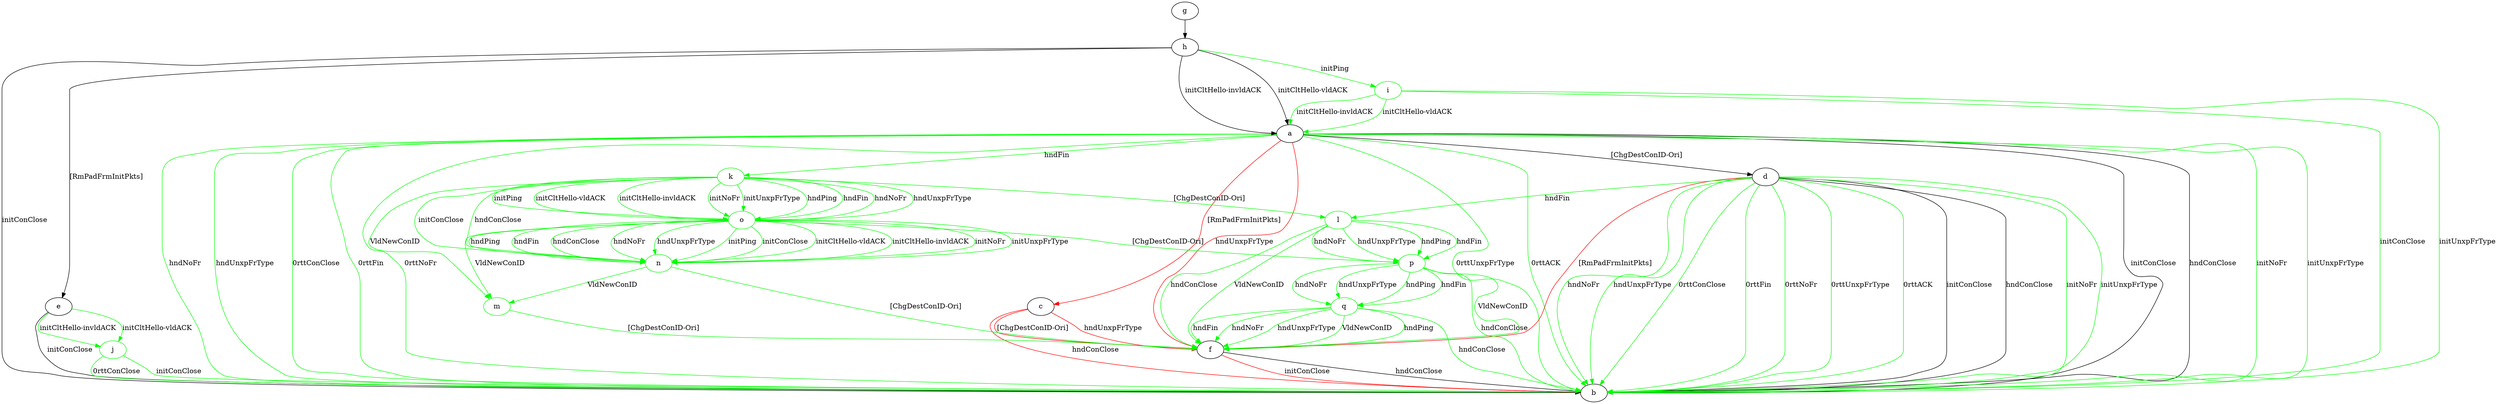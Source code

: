 digraph "" {
	a -> b	[key=0,
		label="initConClose "];
	a -> b	[key=1,
		label="hndConClose "];
	a -> b	[key=2,
		color=green,
		label="initNoFr "];
	a -> b	[key=3,
		color=green,
		label="initUnxpFrType "];
	a -> b	[key=4,
		color=green,
		label="hndNoFr "];
	a -> b	[key=5,
		color=green,
		label="hndUnxpFrType "];
	a -> b	[key=6,
		color=green,
		label="0rttConClose "];
	a -> b	[key=7,
		color=green,
		label="0rttFin "];
	a -> b	[key=8,
		color=green,
		label="0rttNoFr "];
	a -> b	[key=9,
		color=green,
		label="0rttUnxpFrType "];
	a -> b	[key=10,
		color=green,
		label="0rttACK "];
	a -> c	[key=0,
		color=red,
		label="[RmPadFrmInitPkts] "];
	a -> d	[key=0,
		label="[ChgDestConID-Ori] "];
	a -> f	[key=0,
		color=red,
		label="hndUnxpFrType "];
	k	[color=green];
	a -> k	[key=0,
		color=green,
		label="hndFin "];
	c -> b	[key=0,
		color=red,
		label="hndConClose "];
	c -> f	[key=0,
		color=red,
		label="hndUnxpFrType "];
	c -> f	[key=1,
		color=red,
		label="[ChgDestConID-Ori] "];
	d -> b	[key=0,
		label="initConClose "];
	d -> b	[key=1,
		label="hndConClose "];
	d -> b	[key=2,
		color=green,
		label="initNoFr "];
	d -> b	[key=3,
		color=green,
		label="initUnxpFrType "];
	d -> b	[key=4,
		color=green,
		label="hndNoFr "];
	d -> b	[key=5,
		color=green,
		label="hndUnxpFrType "];
	d -> b	[key=6,
		color=green,
		label="0rttConClose "];
	d -> b	[key=7,
		color=green,
		label="0rttFin "];
	d -> b	[key=8,
		color=green,
		label="0rttNoFr "];
	d -> b	[key=9,
		color=green,
		label="0rttUnxpFrType "];
	d -> b	[key=10,
		color=green,
		label="0rttACK "];
	d -> f	[key=0,
		color=red,
		label="[RmPadFrmInitPkts] "];
	l	[color=green];
	d -> l	[key=0,
		color=green,
		label="hndFin "];
	e -> b	[key=0,
		label="initConClose "];
	j	[color=green];
	e -> j	[key=0,
		color=green,
		label="initCltHello-vldACK "];
	e -> j	[key=1,
		color=green,
		label="initCltHello-invldACK "];
	f -> b	[key=0,
		label="hndConClose "];
	f -> b	[key=1,
		color=red,
		label="initConClose "];
	g -> h	[key=0];
	h -> a	[key=0,
		label="initCltHello-vldACK "];
	h -> a	[key=1,
		label="initCltHello-invldACK "];
	h -> b	[key=0,
		label="initConClose "];
	h -> e	[key=0,
		label="[RmPadFrmInitPkts] "];
	i	[color=green];
	h -> i	[key=0,
		color=green,
		label="initPing "];
	i -> a	[key=0,
		color=green,
		label="initCltHello-vldACK "];
	i -> a	[key=1,
		color=green,
		label="initCltHello-invldACK "];
	i -> b	[key=0,
		color=green,
		label="initConClose "];
	i -> b	[key=1,
		color=green,
		label="initUnxpFrType "];
	j -> b	[key=0,
		color=green,
		label="initConClose "];
	j -> b	[key=1,
		color=green,
		label="0rttConClose "];
	k -> l	[key=0,
		color=green,
		label="[ChgDestConID-Ori] "];
	m	[color=green];
	k -> m	[key=0,
		color=green,
		label="VldNewConID "];
	n	[color=green];
	k -> n	[key=0,
		color=green,
		label="initConClose "];
	k -> n	[key=1,
		color=green,
		label="hndConClose "];
	o	[color=green];
	k -> o	[key=0,
		color=green,
		label="initPing "];
	k -> o	[key=1,
		color=green,
		label="initCltHello-vldACK "];
	k -> o	[key=2,
		color=green,
		label="initCltHello-invldACK "];
	k -> o	[key=3,
		color=green,
		label="initNoFr "];
	k -> o	[key=4,
		color=green,
		label="initUnxpFrType "];
	k -> o	[key=5,
		color=green,
		label="hndPing "];
	k -> o	[key=6,
		color=green,
		label="hndFin "];
	k -> o	[key=7,
		color=green,
		label="hndNoFr "];
	k -> o	[key=8,
		color=green,
		label="hndUnxpFrType "];
	l -> f	[key=0,
		color=green,
		label="hndConClose "];
	l -> f	[key=1,
		color=green,
		label="VldNewConID "];
	p	[color=green];
	l -> p	[key=0,
		color=green,
		label="hndPing "];
	l -> p	[key=1,
		color=green,
		label="hndFin "];
	l -> p	[key=2,
		color=green,
		label="hndNoFr "];
	l -> p	[key=3,
		color=green,
		label="hndUnxpFrType "];
	m -> f	[key=0,
		color=green,
		label="[ChgDestConID-Ori] "];
	n -> f	[key=0,
		color=green,
		label="[ChgDestConID-Ori] "];
	n -> m	[key=0,
		color=green,
		label="VldNewConID "];
	o -> m	[key=0,
		color=green,
		label="VldNewConID "];
	o -> n	[key=0,
		color=green,
		label="initPing "];
	o -> n	[key=1,
		color=green,
		label="initConClose "];
	o -> n	[key=2,
		color=green,
		label="initCltHello-vldACK "];
	o -> n	[key=3,
		color=green,
		label="initCltHello-invldACK "];
	o -> n	[key=4,
		color=green,
		label="initNoFr "];
	o -> n	[key=5,
		color=green,
		label="initUnxpFrType "];
	o -> n	[key=6,
		color=green,
		label="hndPing "];
	o -> n	[key=7,
		color=green,
		label="hndFin "];
	o -> n	[key=8,
		color=green,
		label="hndConClose "];
	o -> n	[key=9,
		color=green,
		label="hndNoFr "];
	o -> n	[key=10,
		color=green,
		label="hndUnxpFrType "];
	o -> p	[key=0,
		color=green,
		label="[ChgDestConID-Ori] "];
	p -> b	[key=0,
		color=green,
		label="hndConClose "];
	p -> f	[key=0,
		color=green,
		label="VldNewConID "];
	q	[color=green];
	p -> q	[key=0,
		color=green,
		label="hndPing "];
	p -> q	[key=1,
		color=green,
		label="hndFin "];
	p -> q	[key=2,
		color=green,
		label="hndNoFr "];
	p -> q	[key=3,
		color=green,
		label="hndUnxpFrType "];
	q -> b	[key=0,
		color=green,
		label="hndConClose "];
	q -> f	[key=0,
		color=green,
		label="hndPing "];
	q -> f	[key=1,
		color=green,
		label="hndFin "];
	q -> f	[key=2,
		color=green,
		label="hndNoFr "];
	q -> f	[key=3,
		color=green,
		label="hndUnxpFrType "];
	q -> f	[key=4,
		color=green,
		label="VldNewConID "];
}
